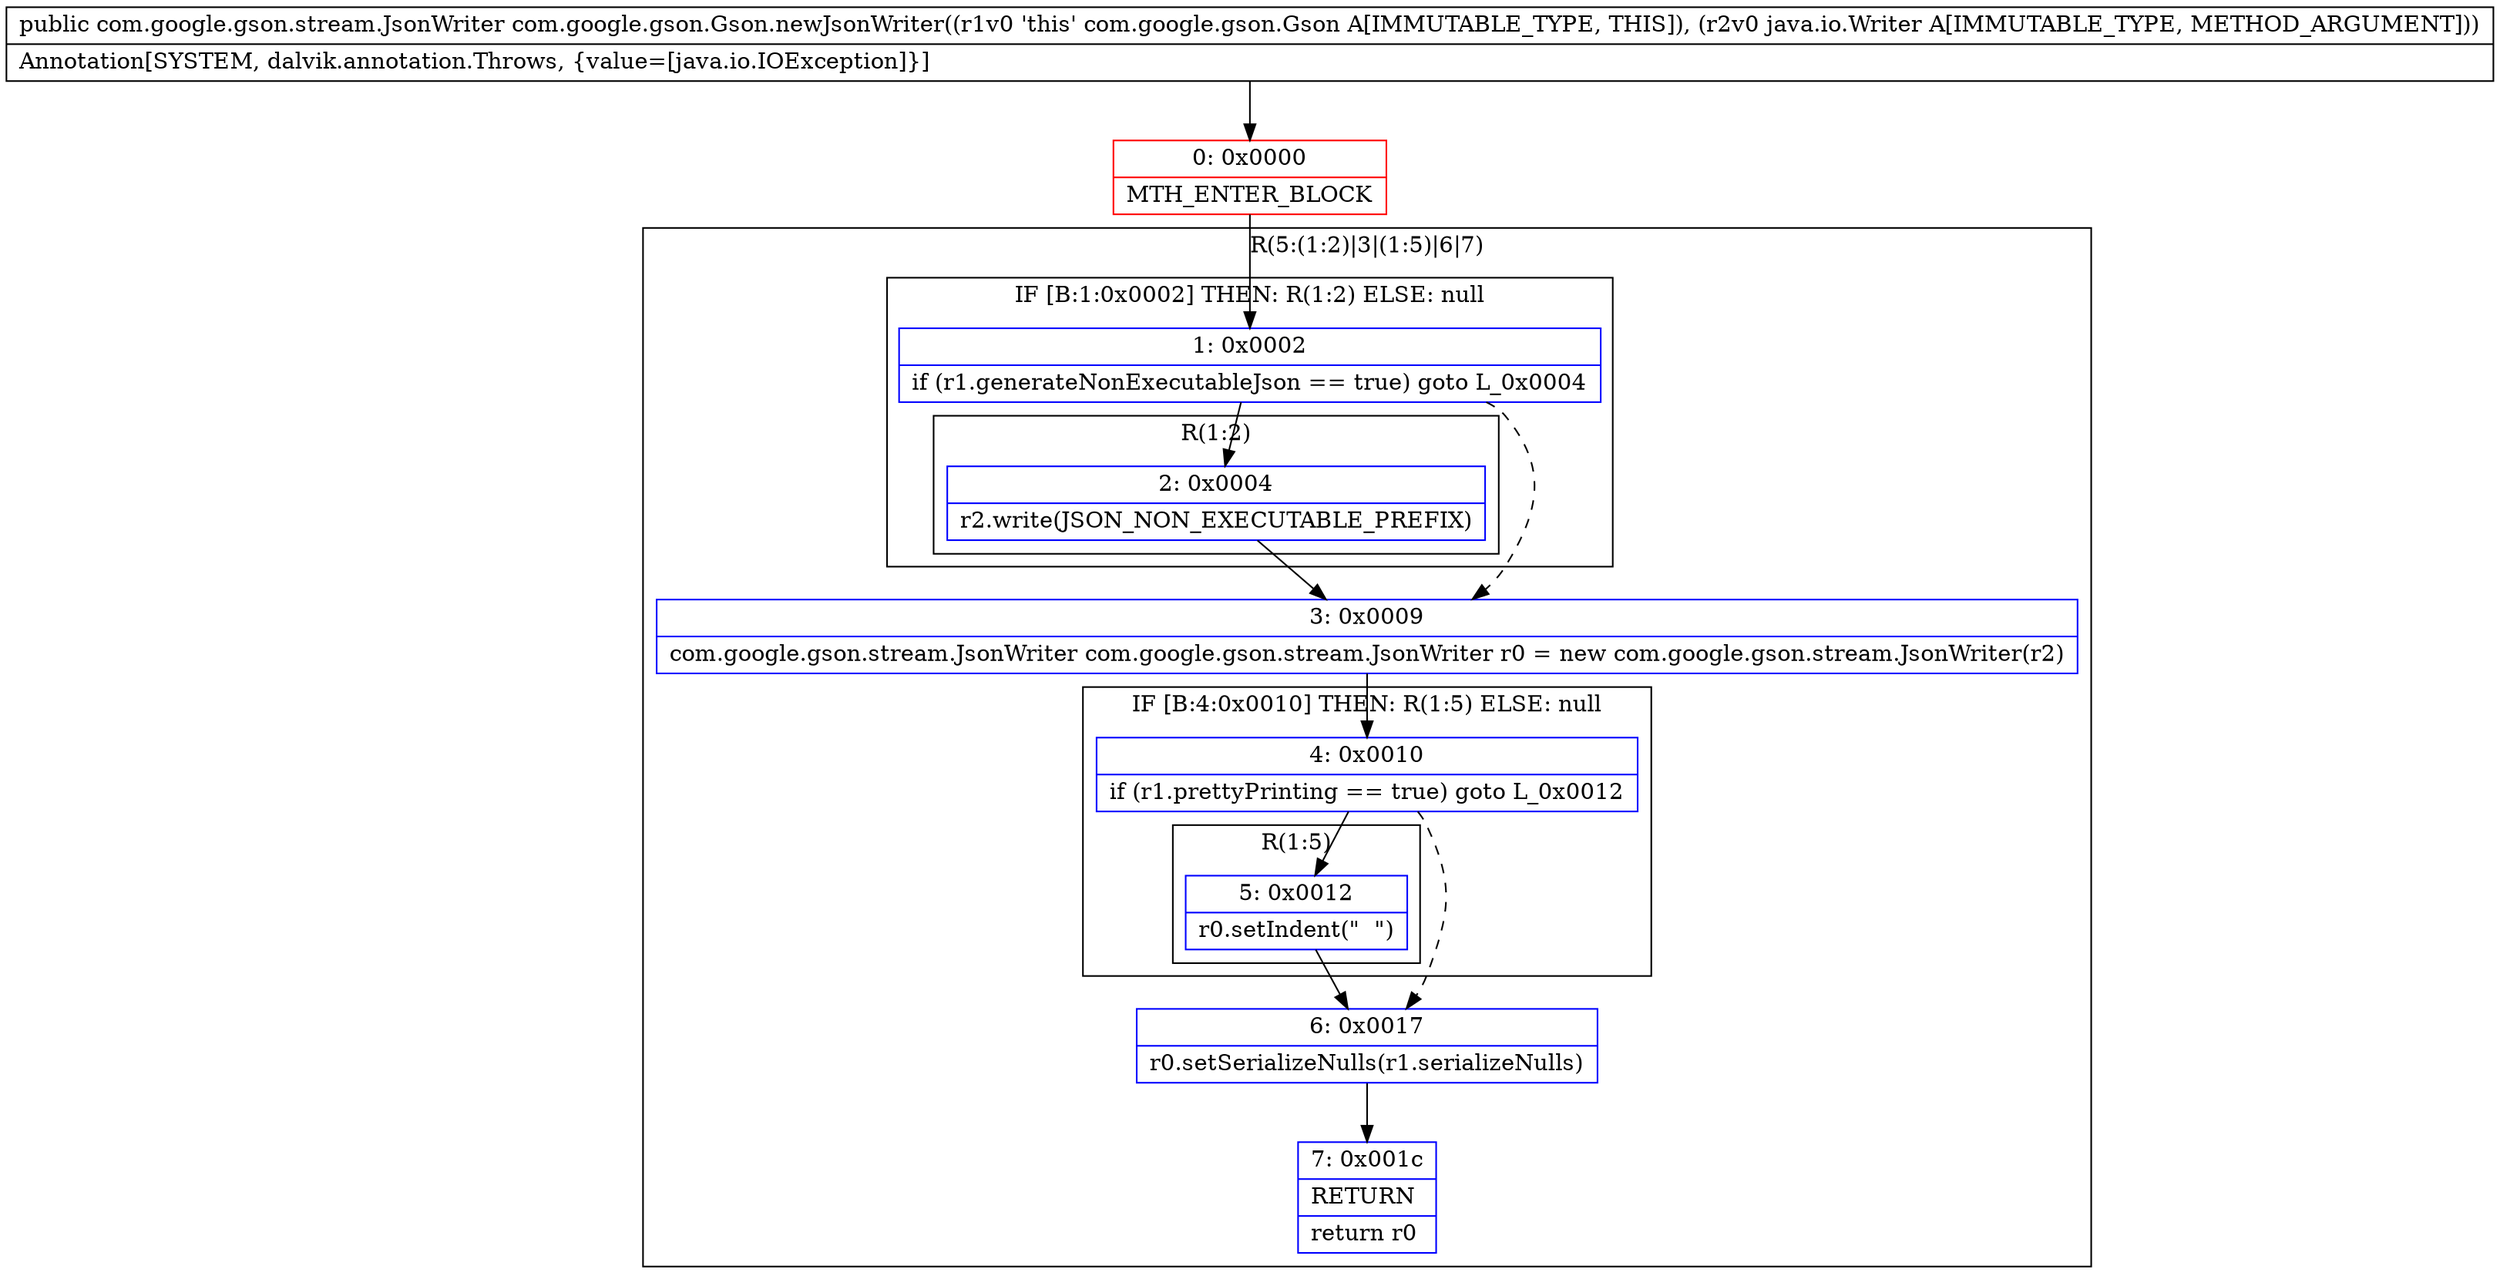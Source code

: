 digraph "CFG forcom.google.gson.Gson.newJsonWriter(Ljava\/io\/Writer;)Lcom\/google\/gson\/stream\/JsonWriter;" {
subgraph cluster_Region_107329817 {
label = "R(5:(1:2)|3|(1:5)|6|7)";
node [shape=record,color=blue];
subgraph cluster_IfRegion_1748807599 {
label = "IF [B:1:0x0002] THEN: R(1:2) ELSE: null";
node [shape=record,color=blue];
Node_1 [shape=record,label="{1\:\ 0x0002|if (r1.generateNonExecutableJson == true) goto L_0x0004\l}"];
subgraph cluster_Region_302606919 {
label = "R(1:2)";
node [shape=record,color=blue];
Node_2 [shape=record,label="{2\:\ 0x0004|r2.write(JSON_NON_EXECUTABLE_PREFIX)\l}"];
}
}
Node_3 [shape=record,label="{3\:\ 0x0009|com.google.gson.stream.JsonWriter com.google.gson.stream.JsonWriter r0 = new com.google.gson.stream.JsonWriter(r2)\l}"];
subgraph cluster_IfRegion_191506287 {
label = "IF [B:4:0x0010] THEN: R(1:5) ELSE: null";
node [shape=record,color=blue];
Node_4 [shape=record,label="{4\:\ 0x0010|if (r1.prettyPrinting == true) goto L_0x0012\l}"];
subgraph cluster_Region_1786523851 {
label = "R(1:5)";
node [shape=record,color=blue];
Node_5 [shape=record,label="{5\:\ 0x0012|r0.setIndent(\"  \")\l}"];
}
}
Node_6 [shape=record,label="{6\:\ 0x0017|r0.setSerializeNulls(r1.serializeNulls)\l}"];
Node_7 [shape=record,label="{7\:\ 0x001c|RETURN\l|return r0\l}"];
}
Node_0 [shape=record,color=red,label="{0\:\ 0x0000|MTH_ENTER_BLOCK\l}"];
MethodNode[shape=record,label="{public com.google.gson.stream.JsonWriter com.google.gson.Gson.newJsonWriter((r1v0 'this' com.google.gson.Gson A[IMMUTABLE_TYPE, THIS]), (r2v0 java.io.Writer A[IMMUTABLE_TYPE, METHOD_ARGUMENT]))  | Annotation[SYSTEM, dalvik.annotation.Throws, \{value=[java.io.IOException]\}]\l}"];
MethodNode -> Node_0;
Node_1 -> Node_2;
Node_1 -> Node_3[style=dashed];
Node_2 -> Node_3;
Node_3 -> Node_4;
Node_4 -> Node_5;
Node_4 -> Node_6[style=dashed];
Node_5 -> Node_6;
Node_6 -> Node_7;
Node_0 -> Node_1;
}

